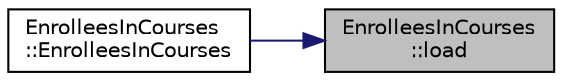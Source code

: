 digraph "EnrolleesInCourses::load"
{
 // LATEX_PDF_SIZE
  edge [fontname="Helvetica",fontsize="10",labelfontname="Helvetica",labelfontsize="10"];
  node [fontname="Helvetica",fontsize="10",shape=record];
  rankdir="RL";
  Node1 [label="EnrolleesInCourses\l::load",height=0.2,width=0.4,color="black", fillcolor="grey75", style="filled", fontcolor="black",tooltip="Десериализира таблица по подаден път на файл"];
  Node1 -> Node2 [dir="back",color="midnightblue",fontsize="10",style="solid",fontname="Helvetica"];
  Node2 [label="EnrolleesInCourses\l::EnrolleesInCourses",height=0.2,width=0.4,color="black", fillcolor="white", style="filled",URL="$class_enrollees_in_courses.html#ad3c117a9d8c96fcd7c52dda6b089fa93",tooltip=" "];
}
